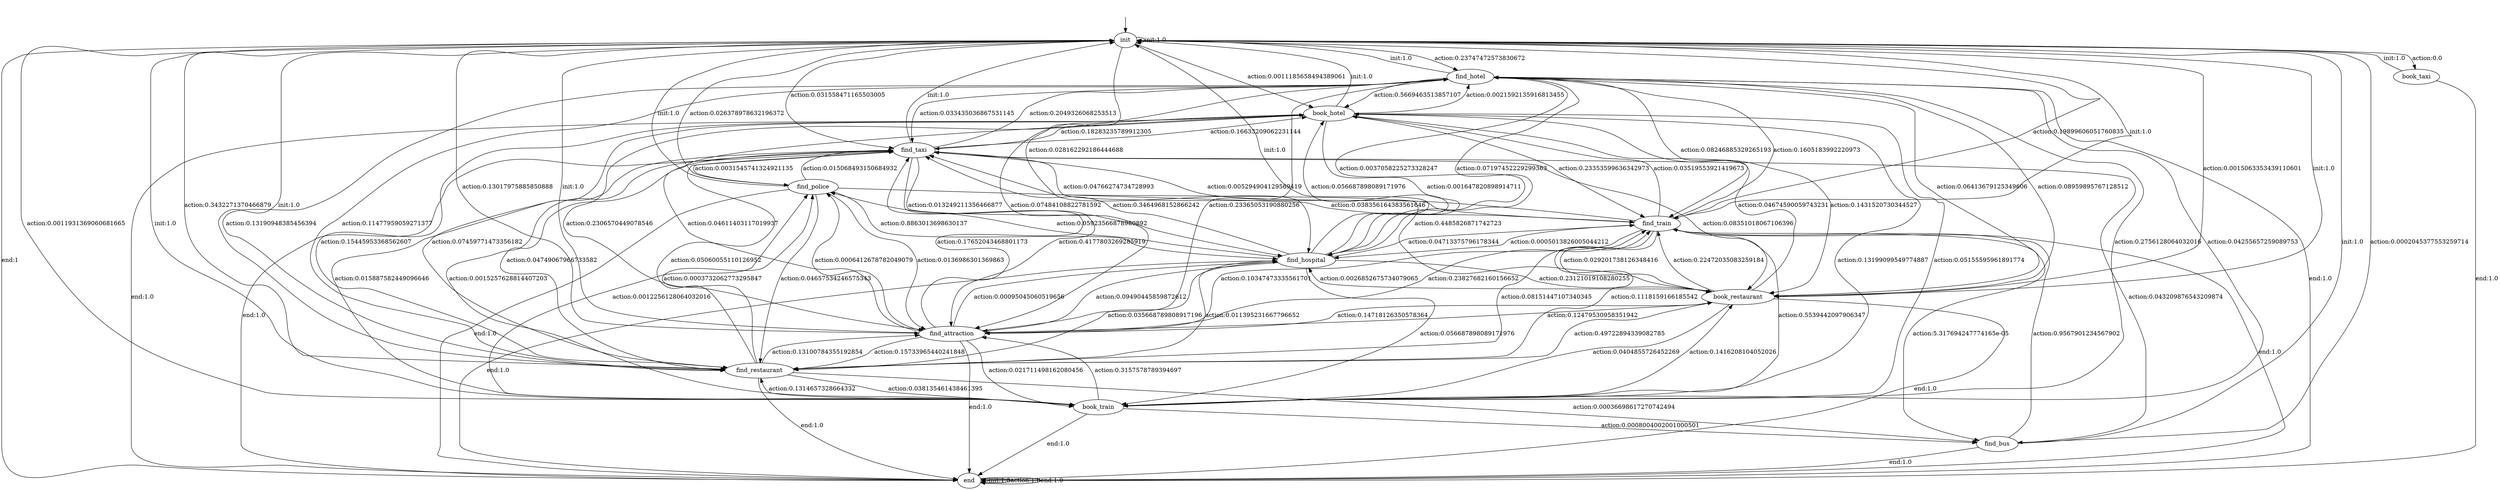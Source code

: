 digraph learned_mdp {
s0 [label="init"];
s1 [label="find_hotel"];
s2 [label="book_hotel"];
s3 [label="find_train"];
s4 [label="book_train"];
s5 [label="find_attraction"];
s6 [label="find_restaurant"];
s7 [label="book_restaurant"];
s8 [label="find_hospital"];
s9 [label="book_taxi"];
s10 [label="find_taxi"];
s11 [label="find_bus"];
s12 [label="find_police"];
s13 [label="end"];
s0 -> s0  [label="init:1.0"];
s0 -> s1  [label="action:0.23747472573830672"];
s0 -> s2  [label="action:0.0011185658494389061"];
s0 -> s3  [label="action:0.19899606051760835"];
s0 -> s4  [label="action:0.0011931369060681665"];
s0 -> s5  [label="action:0.13017975885850888"];
s0 -> s6  [label="action:0.3432271370466879"];
s0 -> s7  [label="action:0.0015063353439110601"];
s0 -> s8  [label="action:0.028162292186444688"];
s0 -> s9  [label="action:0.0"];
s0 -> s10  [label="action:0.031558471165503005"];
s0 -> s11  [label="action:0.0002045377553259714"];
s0 -> s12  [label="action:0.026378978632196372"];
s0 -> s13  [label="end:1"];
s1 -> s0  [label="init:1.0"];
s1 -> s2  [label="action:0.5669463513857107"];
s1 -> s3  [label="action:0.08246885329265193"];
s1 -> s4  [label="action:0.04255657259089753"];
s1 -> s5  [label="action:0.07484108822781592"];
s1 -> s6  [label="action:0.13190948385456394"];
s1 -> s7  [label="action:0.06413679125349606"];
s1 -> s8  [label="action:0.0037058225273328247"];
s1 -> s10  [label="action:0.033435036867531145"];
s1 -> s13 [label="end:1.0"];
s2 -> s0  [label="init:1.0"];
s2 -> s1  [label="action:0.0021592135916813455"];
s2 -> s3  [label="action:0.23353599636342973"];
s2 -> s4  [label="action:0.05155595961891774"];
s2 -> s5  [label="action:0.2306570449078546"];
s2 -> s6  [label="action:0.15445953368562607"];
s2 -> s7  [label="action:0.1431520730344527"];
s2 -> s8  [label="action:0.001647820898914711"];
s2 -> s10  [label="action:0.18283235789912305"];
s2 -> s13 [label="end:1.0"];
s3 -> s0  [label="init:1.0"];
s3 -> s1  [label="action:0.1605183992220973"];
s3 -> s2  [label="action:0.03519553921419673"];
s3 -> s4  [label="action:0.5539442097906347"];
s3 -> s5  [label="action:0.10347473335561701"];
s3 -> s6  [label="action:0.1118159166185542"];
s3 -> s7  [label="action:0.029201738126348416"];
s3 -> s8  [label="action:0.0005013826005044212"];
s3 -> s10  [label="action:0.005294904129569419"];
s3 -> s11  [label="action:5.317694247774165e-05"];
s3 -> s13 [label="end:1.0"];
s4 -> s0  [label="init:1.0"];
s4 -> s1  [label="action:0.2756128064032016"];
s4 -> s2  [label="action:0.13199099549774887"];
s4 -> s5  [label="action:0.3157578789394697"];
s4 -> s6  [label="action:0.1314657328664332"];
s4 -> s7  [label="action:0.1416208104052026"];
s4 -> s10  [label="action:0.0015257628814407203"];
s4 -> s11  [label="action:0.0008004002001000501"];
s4 -> s12  [label="action:0.0012256128064032016"];
s4 -> s13 [label="end:1.0"];
s5 -> s0  [label="init:1.0"];
s5 -> s1  [label="action:0.23365053190880256"];
s5 -> s2  [label="action:0.04611403117019937"];
s5 -> s3  [label="action:0.23827682160156652"];
s5 -> s4  [label="action:0.021711498162080456"];
s5 -> s6  [label="action:0.15733965440241848"];
s5 -> s7  [label="action:0.12479530958351942"];
s5 -> s8  [label="action:0.00095045060519656"];
s5 -> s10  [label="action:0.17652043468801173"];
s5 -> s12  [label="action:0.0006412678782049079"];
s5 -> s13 [label="end:1.0"];
s6 -> s0  [label="init:1.0"];
s6 -> s1  [label="action:0.11477959059271377"];
s6 -> s2  [label="action:0.07459771473356182"];
s6 -> s3  [label="action:0.08151447107340345"];
s6 -> s4  [label="action:0.038135461438461395"];
s6 -> s5  [label="action:0.13100784355192854"];
s6 -> s7  [label="action:0.49722894339082785"];
s6 -> s8  [label="action:0.011395231667796652"];
s6 -> s10  [label="action:0.05060055110126952"];
s6 -> s11  [label="action:0.00036698617270742494"];
s6 -> s12  [label="action:0.0003732062773295847"];
s6 -> s13 [label="end:1.0"];
s7 -> s0  [label="init:1.0"];
s7 -> s1  [label="action:0.08959895767128512"];
s7 -> s2  [label="action:0.04674590059743231"];
s7 -> s3  [label="action:0.22472035083259184"];
s7 -> s4  [label="action:0.0404855726452269"];
s7 -> s5  [label="action:0.14718126350578364"];
s7 -> s8  [label="action:0.0026852675734079065"];
s7 -> s10  [label="action:0.4485826871742723"];
s7 -> s13 [label="end:1.0"];
s8 -> s0  [label="init:1.0"];
s8 -> s1  [label="action:0.07197452229299363"];
s8 -> s2  [label="action:0.056687898089171976"];
s8 -> s3  [label="action:0.04713375796178344"];
s8 -> s4  [label="action:0.056687898089171976"];
s8 -> s5  [label="action:0.09490445859872612"];
s8 -> s6  [label="action:0.035668789808917196"];
s8 -> s7  [label="action:0.23121019108280255"];
s8 -> s10  [label="action:0.3464968152866242"];
s8 -> s12  [label="action:0.05923566878980892"];
s8 -> s13 [label="end:1.0"];
s9 -> s0  [label="init:1.0"];
s9 -> s13 [label="end:1.0"];
s10 -> s0  [label="init:1.0"];
s10 -> s1  [label="action:0.2049326068253513"];
s10 -> s2  [label="action:0.16633209062231144"];
s10 -> s3  [label="action:0.04766274734728993"];
s10 -> s4  [label="action:0.015887582449096646"];
s10 -> s5  [label="action:0.4177803269285919"];
s10 -> s6  [label="action:0.04749067966733582"];
s10 -> s7  [label="action:0.08351018067106396"];
s10 -> s8  [label="action:0.013249211356466877"];
s10 -> s12  [label="action:0.0031545741324921135"];
s10 -> s13 [label="end:1.0"];
s11 -> s0  [label="init:1.0"];
s11 -> s3  [label="action:0.9567901234567902"];
s11 -> s10  [label="action:0.043209876543209874"];
s11 -> s13 [label="end:1.0"];
s12 -> s0  [label="init:1.0"];
s12 -> s3  [label="action:0.038356164383561646"];
s12 -> s5  [label="action:0.0136986301369863"];
s12 -> s6  [label="action:0.04657534246575343"];
s12 -> s8  [label="action:0.8863013698630137"];
s12 -> s10  [label="action:0.015068493150684932"];
s12 -> s13 [label="end:1.0"];
s13 -> s13 [label="init:1.0"];
s13 -> s13  [label="action:1.0"];
s13 -> s13  [label="end:1.0"];
__start0 [label="", shape=none];
__start0 -> s0  [label=""];
}